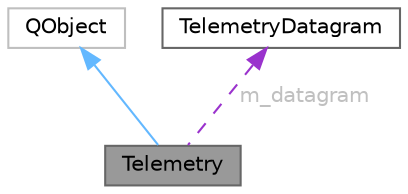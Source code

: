 digraph "Telemetry"
{
 // INTERACTIVE_SVG=YES
 // LATEX_PDF_SIZE
  bgcolor="transparent";
  edge [fontname=Helvetica,fontsize=10,labelfontname=Helvetica,labelfontsize=10];
  node [fontname=Helvetica,fontsize=10,shape=box,height=0.2,width=0.4];
  Node1 [id="Node000001",label="Telemetry",height=0.2,width=0.4,color="gray40", fillcolor="grey60", style="filled", fontcolor="black",tooltip="Класс-хранилище для текущей телеметрии РЛС."];
  Node2 -> Node1 [id="edge1_Node000001_Node000002",dir="back",color="steelblue1",style="solid",tooltip=" "];
  Node2 [id="Node000002",label="QObject",height=0.2,width=0.4,color="grey75", fillcolor="white", style="filled",tooltip=" "];
  Node3 -> Node1 [id="edge2_Node000001_Node000003",dir="back",color="darkorchid3",style="dashed",tooltip=" ",label=" m_datagram",fontcolor="grey" ];
  Node3 [id="Node000003",label="TelemetryDatagram",height=0.2,width=0.4,color="gray40", fillcolor="white", style="filled",URL="$d8/d07/group__sdk__protocol.html#da/d38/struct_quasar_s_d_k_1_1_datagrams_1_1_telemetry_datagram",tooltip="Датаграмма телеметрии от РЛС к наземке."];
}
